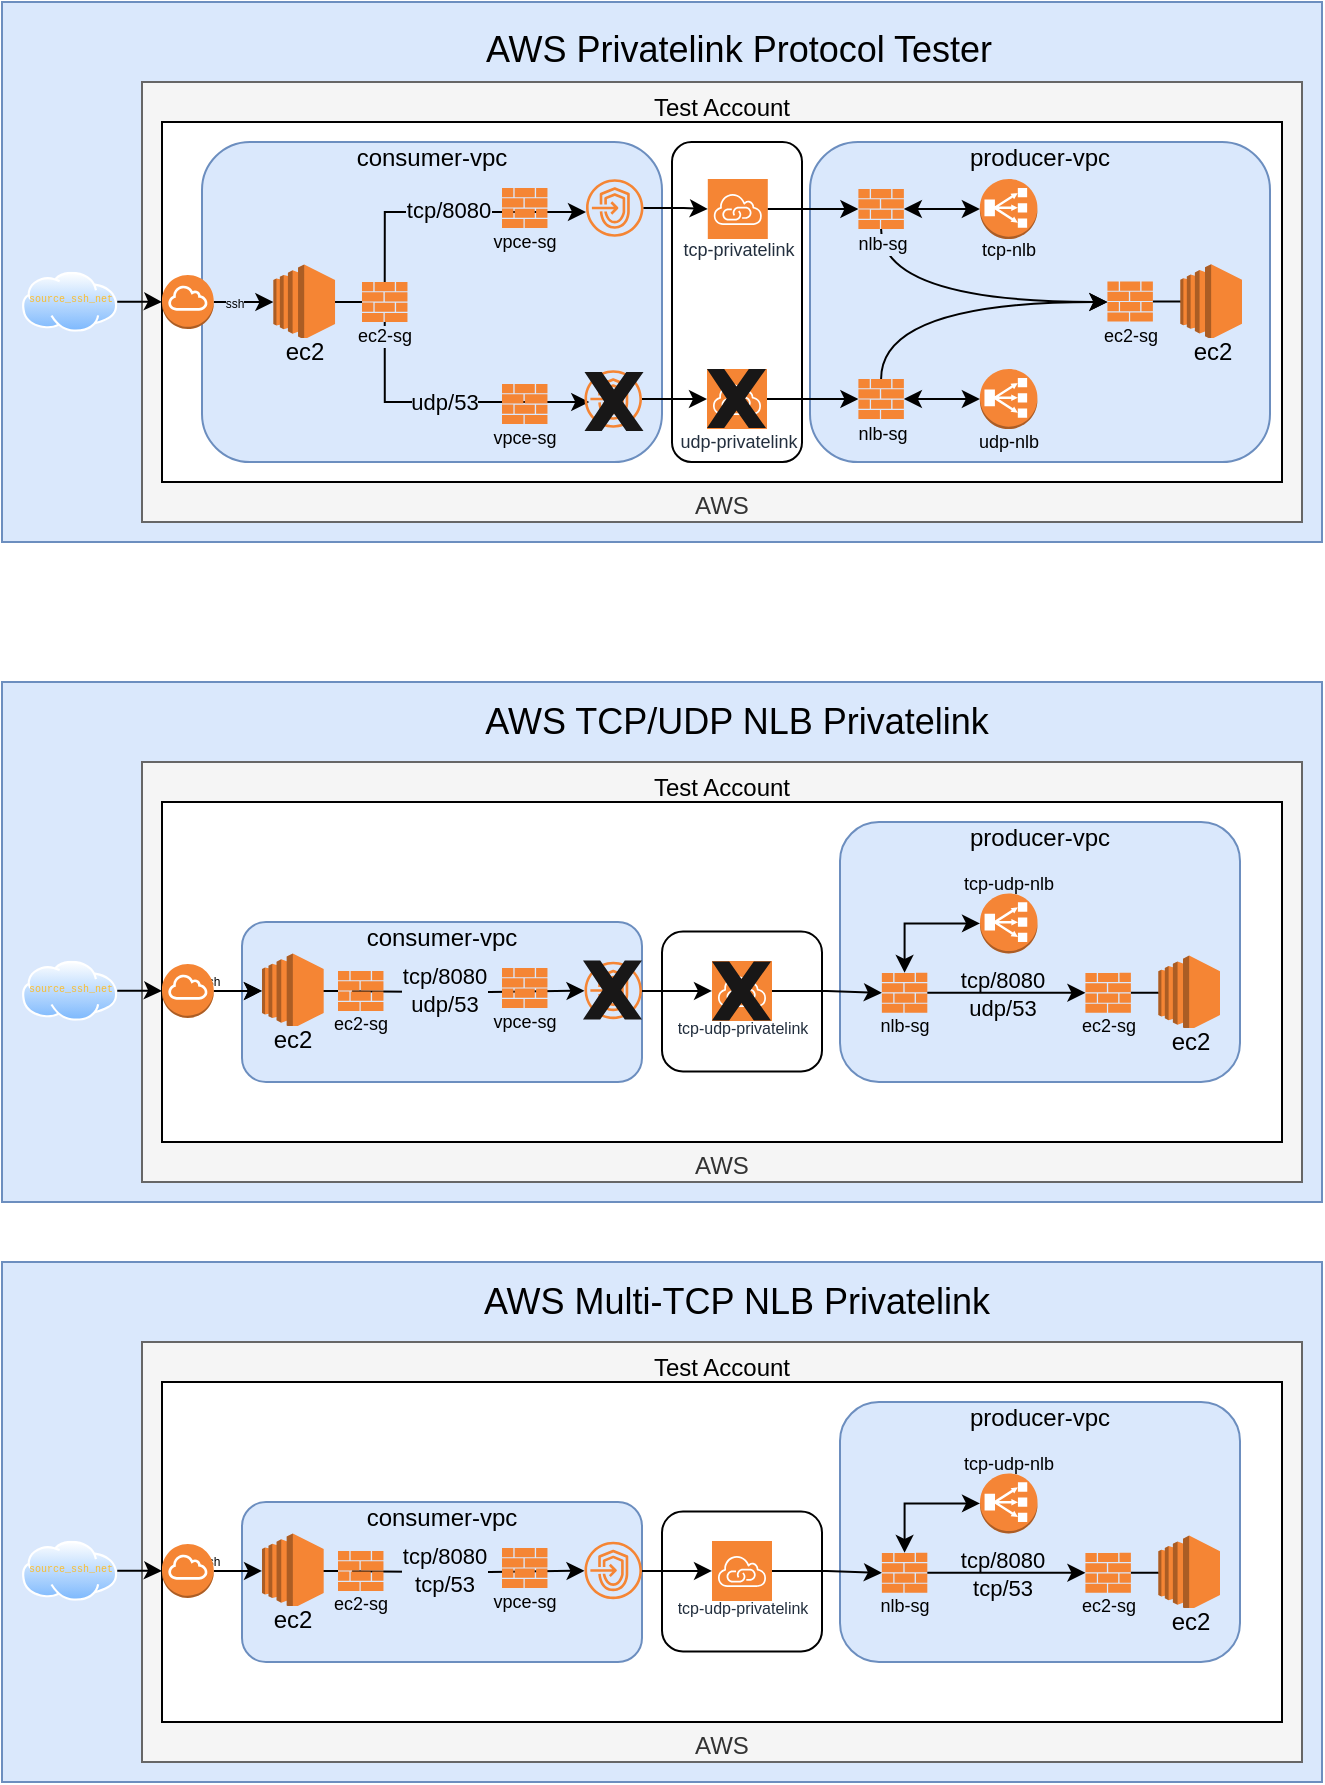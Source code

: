 <mxfile version="24.1.0" type="device">
  <diagram name="Page-1" id="n9Txcn6Dk_RDGWLoqTtt">
    <mxGraphModel dx="811" dy="680" grid="1" gridSize="10" guides="1" tooltips="1" connect="1" arrows="1" fold="1" page="1" pageScale="1" pageWidth="400" pageHeight="300" math="0" shadow="0">
      <root>
        <mxCell id="0" />
        <mxCell id="1" parent="0" />
        <mxCell id="5JxGOsEsqNA9EZdTTbq--1" value="" style="rounded=0;whiteSpace=wrap;html=1;fillColor=#dae8fc;strokeColor=#6c8ebf;" parent="1" vertex="1">
          <mxGeometry x="610" y="20" width="660" height="270" as="geometry" />
        </mxCell>
        <mxCell id="5JxGOsEsqNA9EZdTTbq--22" value="AWS" style="rounded=0;whiteSpace=wrap;html=1;fillColor=#f5f5f5;fontColor=#333333;strokeColor=#666666;labelPosition=center;verticalLabelPosition=bottom;align=center;verticalAlign=top;spacing=-20;" parent="1" vertex="1">
          <mxGeometry x="680" y="60" width="580" height="220" as="geometry" />
        </mxCell>
        <mxCell id="5JxGOsEsqNA9EZdTTbq--25" value="Test Account" style="rounded=0;whiteSpace=wrap;html=1;labelPosition=center;verticalLabelPosition=top;align=center;verticalAlign=bottom;spacing=0;" parent="1" vertex="1">
          <mxGeometry x="690" y="80" width="560" height="180" as="geometry" />
        </mxCell>
        <mxCell id="5JxGOsEsqNA9EZdTTbq--26" value="consumer-vpc" style="rounded=1;whiteSpace=wrap;html=1;fillColor=#dae8fc;strokeColor=#6c8ebf;labelPosition=center;verticalLabelPosition=top;align=center;verticalAlign=bottom;spacing=-15;" parent="1" vertex="1">
          <mxGeometry x="710" y="90" width="230" height="160" as="geometry" />
        </mxCell>
        <mxCell id="5JxGOsEsqNA9EZdTTbq--35" style="edgeStyle=orthogonalEdgeStyle;rounded=0;orthogonalLoop=1;jettySize=auto;html=1;endArrow=none;endFill=0;startArrow=classic;startFill=1;" parent="1" source="5JxGOsEsqNA9EZdTTbq--31" target="5JxGOsEsqNA9EZdTTbq--18" edge="1">
          <mxGeometry relative="1" as="geometry" />
        </mxCell>
        <mxCell id="zh9yFW4U5Nkz7hviqBrp-18" value="&lt;div&gt;&lt;font style=&quot;font-size: 6px;&quot;&gt;ssh&lt;/font&gt;&lt;/div&gt;" style="edgeLabel;html=1;align=center;verticalAlign=middle;resizable=0;points=[];labelBackgroundColor=#DAE8FC;" parent="5JxGOsEsqNA9EZdTTbq--35" vertex="1" connectable="0">
          <mxGeometry x="0.67" relative="1" as="geometry">
            <mxPoint x="5" y="-1" as="offset" />
          </mxGeometry>
        </mxCell>
        <mxCell id="hPN1PKyEz3A7pXrdg5OF-24" style="edgeStyle=orthogonalEdgeStyle;rounded=0;orthogonalLoop=1;jettySize=auto;html=1;exitX=0.5;exitY=1;exitDx=0;exitDy=0;exitPerimeter=0;" parent="1" source="88BtFrj3Tb4GhETnJRn9-18" edge="1">
          <mxGeometry relative="1" as="geometry">
            <mxPoint x="903.63" y="220" as="targetPoint" />
            <mxPoint x="766.101" y="146.75" as="sourcePoint" />
            <Array as="points">
              <mxPoint x="801" y="220" />
            </Array>
          </mxGeometry>
        </mxCell>
        <mxCell id="zh9yFW4U5Nkz7hviqBrp-16" value="udp/53" style="edgeLabel;html=1;align=center;verticalAlign=middle;resizable=0;points=[];labelBackgroundColor=#DAE8FC;" parent="hPN1PKyEz3A7pXrdg5OF-24" vertex="1" connectable="0">
          <mxGeometry x="0.308" relative="1" as="geometry">
            <mxPoint x="-24" as="offset" />
          </mxGeometry>
        </mxCell>
        <mxCell id="5JxGOsEsqNA9EZdTTbq--18" value="" style="outlineConnect=0;dashed=0;verticalLabelPosition=bottom;verticalAlign=top;align=center;html=1;shape=mxgraph.aws3.internet_gateway;fillColor=#F58534;gradientColor=none;aspect=fixed;" parent="1" vertex="1">
          <mxGeometry x="690" y="156.5" width="25.88" height="27" as="geometry" />
        </mxCell>
        <mxCell id="5JxGOsEsqNA9EZdTTbq--33" style="edgeStyle=orthogonalEdgeStyle;rounded=0;orthogonalLoop=1;jettySize=auto;html=1;exitX=0.5;exitY=0;exitDx=0;exitDy=0;exitPerimeter=0;" parent="1" source="88BtFrj3Tb4GhETnJRn9-18" target="zh9yFW4U5Nkz7hviqBrp-14" edge="1">
          <mxGeometry relative="1" as="geometry">
            <mxPoint x="900" y="125" as="targetPoint" />
            <Array as="points">
              <mxPoint x="801" y="125" />
            </Array>
          </mxGeometry>
        </mxCell>
        <mxCell id="zh9yFW4U5Nkz7hviqBrp-17" value="tcp/8080" style="edgeLabel;html=1;align=center;verticalAlign=middle;resizable=0;points=[];labelBackgroundColor=#DAE8FC;" parent="5JxGOsEsqNA9EZdTTbq--33" vertex="1" connectable="0">
          <mxGeometry x="-0.145" y="1" relative="1" as="geometry">
            <mxPoint x="8" as="offset" />
          </mxGeometry>
        </mxCell>
        <mxCell id="5JxGOsEsqNA9EZdTTbq--44" value="AWS Privatelink Protocol Tester" style="text;html=1;align=center;verticalAlign=middle;resizable=0;points=[];autosize=1;strokeColor=none;fillColor=none;fontSize=18;" parent="1" vertex="1">
          <mxGeometry x="837.9" y="24" width="280" height="40" as="geometry" />
        </mxCell>
        <mxCell id="zh9yFW4U5Nkz7hviqBrp-14" value="" style="sketch=0;outlineConnect=0;fontColor=#232F3E;gradientColor=none;fillColor=#F58534;strokeColor=none;dashed=0;verticalLabelPosition=bottom;verticalAlign=top;align=center;html=1;fontSize=12;fontStyle=0;aspect=fixed;pointerEvents=1;shape=mxgraph.aws4.endpoints;fontFamily=Helvetica;" parent="1" vertex="1">
          <mxGeometry x="902" y="108" width="28.75" height="30" as="geometry" />
        </mxCell>
        <mxCell id="zh9yFW4U5Nkz7hviqBrp-37" value="" style="rounded=1;whiteSpace=wrap;html=1;" parent="1" vertex="1">
          <mxGeometry x="945" y="90" width="65" height="160" as="geometry" />
        </mxCell>
        <mxCell id="zh9yFW4U5Nkz7hviqBrp-39" style="edgeStyle=orthogonalEdgeStyle;rounded=0;orthogonalLoop=1;jettySize=auto;html=1;" parent="1" source="zh9yFW4U5Nkz7hviqBrp-38" target="5JxGOsEsqNA9EZdTTbq--18" edge="1">
          <mxGeometry relative="1" as="geometry" />
        </mxCell>
        <mxCell id="zh9yFW4U5Nkz7hviqBrp-38" value="&lt;div style=&quot;color: rgb(235, 219, 178); font-family: Consolas, &amp;quot;Courier New&amp;quot;, monospace; line-height: 100%; white-space-collapse: preserve; font-size: 5px;&quot;&gt;&lt;span style=&quot;color: rgb(250, 189, 47); font-size: 5px;&quot;&gt;&lt;font style=&quot;font-size: 5px;&quot;&gt;source_ssh_net&lt;/font&gt;&lt;/span&gt;&lt;/div&gt;" style="image;aspect=fixed;perimeter=ellipsePerimeter;html=1;align=center;shadow=0;dashed=0;spacingTop=-1;image=img/lib/active_directory/internet_cloud.svg;labelPosition=center;verticalLabelPosition=middle;verticalAlign=middle;labelBackgroundColor=none;spacing=0;fontSize=5;" parent="1" vertex="1">
          <mxGeometry x="620" y="154.87" width="47.62" height="30" as="geometry" />
        </mxCell>
        <mxCell id="88BtFrj3Tb4GhETnJRn9-31" style="edgeStyle=orthogonalEdgeStyle;rounded=0;orthogonalLoop=1;jettySize=auto;html=1;" parent="1" source="88BtFrj3Tb4GhETnJRn9-1" target="88BtFrj3Tb4GhETnJRn9-6" edge="1">
          <mxGeometry relative="1" as="geometry" />
        </mxCell>
        <mxCell id="88BtFrj3Tb4GhETnJRn9-1" value="" style="sketch=0;outlineConnect=0;fontColor=#232F3E;gradientColor=none;fillColor=#F58534;strokeColor=none;dashed=0;verticalLabelPosition=bottom;verticalAlign=top;align=center;html=1;fontSize=12;fontStyle=0;aspect=fixed;pointerEvents=1;shape=mxgraph.aws4.endpoints;fontFamily=Helvetica;" parent="1" vertex="1">
          <mxGeometry x="901.25" y="203.5" width="28.75" height="30" as="geometry" />
        </mxCell>
        <mxCell id="88BtFrj3Tb4GhETnJRn9-4" value="" style="verticalLabelPosition=bottom;verticalAlign=top;html=1;shape=mxgraph.basic.x;aspect=fixed;fillColor=#181717;strokeColor=none;fontColor=#ffffff;" parent="1" vertex="1">
          <mxGeometry x="901.25" y="205" width="29.5" height="29.5" as="geometry" />
        </mxCell>
        <mxCell id="88BtFrj3Tb4GhETnJRn9-8" value="producer-vpc" style="rounded=1;whiteSpace=wrap;html=1;fillColor=#dae8fc;strokeColor=#6c8ebf;labelPosition=center;verticalLabelPosition=top;align=center;verticalAlign=bottom;spacing=-15;" parent="1" vertex="1">
          <mxGeometry x="1014" y="90" width="230" height="160" as="geometry" />
        </mxCell>
        <mxCell id="88BtFrj3Tb4GhETnJRn9-10" value="tcp-nlb" style="outlineConnect=0;dashed=0;verticalLabelPosition=bottom;verticalAlign=top;align=center;html=1;shape=mxgraph.aws3.classic_load_balancer;fillColor=#F58536;gradientColor=none;aspect=fixed;spacing=-5;fontSize=9;" parent="1" vertex="1">
          <mxGeometry x="1098.94" y="108.5" width="28.75" height="30" as="geometry" />
        </mxCell>
        <mxCell id="88BtFrj3Tb4GhETnJRn9-11" value="udp-nlb" style="outlineConnect=0;dashed=0;verticalLabelPosition=bottom;verticalAlign=top;align=center;html=1;shape=mxgraph.aws3.classic_load_balancer;fillColor=#F58536;gradientColor=none;aspect=fixed;spacing=-4;fontSize=9;" parent="1" vertex="1">
          <mxGeometry x="1098.94" y="203.5" width="28.75" height="30" as="geometry" />
        </mxCell>
        <mxCell id="88BtFrj3Tb4GhETnJRn9-5" value="tcp-privatelink" style="sketch=0;points=[[0,0,0],[0.25,0,0],[0.5,0,0],[0.75,0,0],[1,0,0],[0,1,0],[0.25,1,0],[0.5,1,0],[0.75,1,0],[1,1,0],[0,0.25,0],[0,0.5,0],[0,0.75,0],[1,0.25,0],[1,0.5,0],[1,0.75,0]];outlineConnect=0;fontColor=#232F3E;fillColor=#F58534;strokeColor=#ffffff;dashed=0;verticalLabelPosition=bottom;verticalAlign=top;align=center;html=1;fontSize=9;fontStyle=0;aspect=fixed;shape=mxgraph.aws4.resourceIcon;resIcon=mxgraph.aws4.vpc_privatelink;spacing=-5;" parent="1" vertex="1">
          <mxGeometry x="962.9" y="108.5" width="30" height="30" as="geometry" />
        </mxCell>
        <mxCell id="88BtFrj3Tb4GhETnJRn9-6" value="udp-privatelink" style="sketch=0;points=[[0,0,0],[0.25,0,0],[0.5,0,0],[0.75,0,0],[1,0,0],[0,1,0],[0.25,1,0],[0.5,1,0],[0.75,1,0],[1,1,0],[0,0.25,0],[0,0.5,0],[0,0.75,0],[1,0.25,0],[1,0.5,0],[1,0.75,0]];outlineConnect=0;fontColor=#232F3E;fillColor=#F58534;strokeColor=#ffffff;dashed=0;verticalLabelPosition=bottom;verticalAlign=top;align=center;html=1;fontSize=9;fontStyle=0;aspect=fixed;shape=mxgraph.aws4.resourceIcon;resIcon=mxgraph.aws4.vpc_privatelink;spacing=-4;" parent="1" vertex="1">
          <mxGeometry x="962.5" y="203.5" width="30" height="30" as="geometry" />
        </mxCell>
        <mxCell id="88BtFrj3Tb4GhETnJRn9-33" style="edgeStyle=orthogonalEdgeStyle;rounded=0;orthogonalLoop=1;jettySize=auto;html=1;startArrow=classic;startFill=1;" parent="1" source="88BtFrj3Tb4GhETnJRn9-15" target="88BtFrj3Tb4GhETnJRn9-11" edge="1">
          <mxGeometry relative="1" as="geometry" />
        </mxCell>
        <mxCell id="88BtFrj3Tb4GhETnJRn9-15" value="nlb-sg" style="sketch=0;aspect=fixed;pointerEvents=1;shadow=0;dashed=0;html=1;strokeColor=none;labelPosition=center;verticalLabelPosition=bottom;verticalAlign=top;align=center;fillColor=#F58534;shape=mxgraph.mscae.enterprise.firewall;fontSize=9;spacing=-3;" parent="1" vertex="1">
          <mxGeometry x="1038.2" y="208.5" width="22.73" height="20" as="geometry" />
        </mxCell>
        <mxCell id="88BtFrj3Tb4GhETnJRn9-17" value="vpce-sg" style="sketch=0;aspect=fixed;pointerEvents=1;shadow=0;dashed=0;html=1;strokeColor=none;labelPosition=center;verticalLabelPosition=bottom;verticalAlign=top;align=center;fillColor=#F58534;shape=mxgraph.mscae.enterprise.firewall;fontSize=9;spacing=-3;" parent="1" vertex="1">
          <mxGeometry x="860" y="211" width="22.73" height="20" as="geometry" />
        </mxCell>
        <mxCell id="88BtFrj3Tb4GhETnJRn9-21" style="edgeStyle=orthogonalEdgeStyle;rounded=0;orthogonalLoop=1;jettySize=auto;html=1;endArrow=none;endFill=0;" parent="1" source="88BtFrj3Tb4GhETnJRn9-18" target="5JxGOsEsqNA9EZdTTbq--31" edge="1">
          <mxGeometry relative="1" as="geometry" />
        </mxCell>
        <mxCell id="88BtFrj3Tb4GhETnJRn9-18" value="ec2-sg" style="sketch=0;aspect=fixed;pointerEvents=1;shadow=0;dashed=0;html=1;strokeColor=none;labelPosition=center;verticalLabelPosition=bottom;verticalAlign=top;align=center;fillColor=#F58534;shape=mxgraph.mscae.enterprise.firewall;fontSize=9;spacing=-3;labelBackgroundColor=#DAE8FC;" parent="1" vertex="1">
          <mxGeometry x="790" y="160" width="22.73" height="20" as="geometry" />
        </mxCell>
        <mxCell id="5JxGOsEsqNA9EZdTTbq--31" value="ec2" style="outlineConnect=0;dashed=0;verticalLabelPosition=bottom;verticalAlign=top;align=center;html=1;shape=mxgraph.aws3.ec2;fillColor=#F58534;gradientColor=none;aspect=fixed;spacing=-6;labelBackgroundColor=#DAE8FC;" parent="1" vertex="1">
          <mxGeometry x="745.68" y="151.25" width="30.84" height="37.5" as="geometry" />
        </mxCell>
        <mxCell id="88BtFrj3Tb4GhETnJRn9-16" value="vpce-sg" style="sketch=0;aspect=fixed;pointerEvents=1;shadow=0;dashed=0;html=1;strokeColor=none;labelPosition=center;verticalLabelPosition=bottom;verticalAlign=top;align=center;fillColor=#F58534;shape=mxgraph.mscae.enterprise.firewall;fontSize=9;spacing=-3;" parent="1" vertex="1">
          <mxGeometry x="860" y="113" width="22.73" height="20" as="geometry" />
        </mxCell>
        <mxCell id="88BtFrj3Tb4GhETnJRn9-23" style="edgeStyle=orthogonalEdgeStyle;rounded=0;orthogonalLoop=1;jettySize=auto;html=1;entryX=0;entryY=0.5;entryDx=0;entryDy=0;entryPerimeter=0;endArrow=none;endFill=0;" parent="1" source="88BtFrj3Tb4GhETnJRn9-22" target="88BtFrj3Tb4GhETnJRn9-9" edge="1">
          <mxGeometry relative="1" as="geometry" />
        </mxCell>
        <mxCell id="88BtFrj3Tb4GhETnJRn9-22" value="ec2-sg" style="sketch=0;aspect=fixed;pointerEvents=1;shadow=0;dashed=0;html=1;strokeColor=none;labelPosition=center;verticalLabelPosition=bottom;verticalAlign=top;align=center;fillColor=#F58534;shape=mxgraph.mscae.enterprise.firewall;fontSize=9;spacing=-3;labelBackgroundColor=#DAE8FC;" parent="1" vertex="1">
          <mxGeometry x="1162.71" y="159.74" width="22.73" height="20" as="geometry" />
        </mxCell>
        <mxCell id="88BtFrj3Tb4GhETnJRn9-9" value="ec2" style="outlineConnect=0;dashed=0;verticalLabelPosition=bottom;verticalAlign=top;align=center;html=1;shape=mxgraph.aws3.ec2;fillColor=#F58534;gradientColor=none;aspect=fixed;spacing=-6;labelBackgroundColor=#DAE8FC;" parent="1" vertex="1">
          <mxGeometry x="1199.16" y="151.12" width="30.84" height="37.5" as="geometry" />
        </mxCell>
        <mxCell id="88BtFrj3Tb4GhETnJRn9-24" style="edgeStyle=orthogonalEdgeStyle;rounded=0;orthogonalLoop=1;jettySize=auto;html=1;entryX=1;entryY=0.5;entryDx=0;entryDy=0;entryPerimeter=0;startArrow=classic;startFill=1;" parent="1" source="88BtFrj3Tb4GhETnJRn9-10" target="88BtFrj3Tb4GhETnJRn9-14" edge="1">
          <mxGeometry relative="1" as="geometry" />
        </mxCell>
        <mxCell id="88BtFrj3Tb4GhETnJRn9-26" style="edgeStyle=orthogonalEdgeStyle;rounded=0;orthogonalLoop=1;jettySize=auto;html=1;entryX=0;entryY=0.5;entryDx=0;entryDy=0;entryPerimeter=0;" parent="1" source="88BtFrj3Tb4GhETnJRn9-5" target="88BtFrj3Tb4GhETnJRn9-14" edge="1">
          <mxGeometry relative="1" as="geometry" />
        </mxCell>
        <mxCell id="88BtFrj3Tb4GhETnJRn9-27" style="edgeStyle=orthogonalEdgeStyle;rounded=0;orthogonalLoop=1;jettySize=auto;html=1;entryX=0;entryY=0.5;entryDx=0;entryDy=0;entryPerimeter=0;" parent="1" source="zh9yFW4U5Nkz7hviqBrp-14" target="88BtFrj3Tb4GhETnJRn9-5" edge="1">
          <mxGeometry relative="1" as="geometry" />
        </mxCell>
        <mxCell id="88BtFrj3Tb4GhETnJRn9-29" style="edgeStyle=orthogonalEdgeStyle;rounded=0;orthogonalLoop=1;jettySize=auto;html=1;entryX=0;entryY=0.5;entryDx=0;entryDy=0;entryPerimeter=0;curved=1;" parent="1" source="88BtFrj3Tb4GhETnJRn9-14" target="88BtFrj3Tb4GhETnJRn9-22" edge="1">
          <mxGeometry relative="1" as="geometry">
            <mxPoint x="1160" y="160" as="targetPoint" />
            <Array as="points">
              <mxPoint x="1050" y="170" />
              <mxPoint x="1163" y="170" />
            </Array>
          </mxGeometry>
        </mxCell>
        <mxCell id="88BtFrj3Tb4GhETnJRn9-30" style="edgeStyle=orthogonalEdgeStyle;rounded=0;orthogonalLoop=1;jettySize=auto;html=1;entryX=0;entryY=0.5;entryDx=0;entryDy=0;entryPerimeter=0;curved=1;" parent="1" source="88BtFrj3Tb4GhETnJRn9-15" target="88BtFrj3Tb4GhETnJRn9-22" edge="1">
          <mxGeometry relative="1" as="geometry">
            <Array as="points">
              <mxPoint x="1050" y="170" />
              <mxPoint x="1163" y="170" />
            </Array>
          </mxGeometry>
        </mxCell>
        <mxCell id="88BtFrj3Tb4GhETnJRn9-32" style="edgeStyle=orthogonalEdgeStyle;rounded=0;orthogonalLoop=1;jettySize=auto;html=1;entryX=0;entryY=0.5;entryDx=0;entryDy=0;entryPerimeter=0;" parent="1" source="88BtFrj3Tb4GhETnJRn9-6" target="88BtFrj3Tb4GhETnJRn9-15" edge="1">
          <mxGeometry relative="1" as="geometry" />
        </mxCell>
        <mxCell id="88BtFrj3Tb4GhETnJRn9-14" value="nlb-sg" style="sketch=0;aspect=fixed;pointerEvents=1;shadow=0;dashed=0;html=1;strokeColor=none;labelPosition=center;verticalLabelPosition=bottom;verticalAlign=top;align=center;fillColor=#F58534;shape=mxgraph.mscae.enterprise.firewall;fontSize=9;spacing=-3;labelBackgroundColor=#DAE8FC;" parent="1" vertex="1">
          <mxGeometry x="1038.2" y="113.5" width="22.73" height="20" as="geometry" />
        </mxCell>
        <mxCell id="qz9sQE3mBxO8dAKuaCB0-1" value="" style="verticalLabelPosition=bottom;verticalAlign=top;html=1;shape=mxgraph.basic.x;aspect=fixed;fillColor=#181717;strokeColor=none;fontColor=#ffffff;" vertex="1" parent="1">
          <mxGeometry x="962.5" y="203.5" width="29.5" height="29.5" as="geometry" />
        </mxCell>
        <mxCell id="qz9sQE3mBxO8dAKuaCB0-2" value="" style="rounded=0;whiteSpace=wrap;html=1;fillColor=#dae8fc;strokeColor=#6c8ebf;" vertex="1" parent="1">
          <mxGeometry x="610" y="360" width="660" height="260" as="geometry" />
        </mxCell>
        <mxCell id="qz9sQE3mBxO8dAKuaCB0-3" value="AWS" style="rounded=0;whiteSpace=wrap;html=1;fillColor=#f5f5f5;fontColor=#333333;strokeColor=#666666;labelPosition=center;verticalLabelPosition=bottom;align=center;verticalAlign=top;spacing=-20;" vertex="1" parent="1">
          <mxGeometry x="680" y="400" width="580" height="210" as="geometry" />
        </mxCell>
        <mxCell id="qz9sQE3mBxO8dAKuaCB0-4" value="Test Account" style="rounded=0;whiteSpace=wrap;html=1;labelPosition=center;verticalLabelPosition=top;align=center;verticalAlign=bottom;spacing=0;" vertex="1" parent="1">
          <mxGeometry x="690" y="420" width="560" height="170" as="geometry" />
        </mxCell>
        <mxCell id="qz9sQE3mBxO8dAKuaCB0-5" value="consumer-vpc" style="rounded=1;whiteSpace=wrap;html=1;fillColor=#dae8fc;strokeColor=#6c8ebf;labelPosition=center;verticalLabelPosition=top;align=center;verticalAlign=bottom;spacing=-15;" vertex="1" parent="1">
          <mxGeometry x="730" y="480" width="200" height="80" as="geometry" />
        </mxCell>
        <mxCell id="qz9sQE3mBxO8dAKuaCB0-6" style="edgeStyle=orthogonalEdgeStyle;rounded=0;orthogonalLoop=1;jettySize=auto;html=1;endArrow=none;endFill=0;startArrow=classic;startFill=1;" edge="1" parent="1" source="qz9sQE3mBxO8dAKuaCB0-31" target="qz9sQE3mBxO8dAKuaCB0-10">
          <mxGeometry relative="1" as="geometry" />
        </mxCell>
        <mxCell id="qz9sQE3mBxO8dAKuaCB0-7" value="&lt;div&gt;&lt;font style=&quot;font-size: 6px;&quot;&gt;ssh&lt;/font&gt;&lt;/div&gt;" style="edgeLabel;html=1;align=center;verticalAlign=middle;resizable=0;points=[];labelBackgroundColor=none;" vertex="1" connectable="0" parent="qz9sQE3mBxO8dAKuaCB0-6">
          <mxGeometry x="0.67" relative="1" as="geometry">
            <mxPoint x="-6" y="-7" as="offset" />
          </mxGeometry>
        </mxCell>
        <mxCell id="qz9sQE3mBxO8dAKuaCB0-88" value="" style="edgeStyle=orthogonalEdgeStyle;rounded=0;orthogonalLoop=1;jettySize=auto;html=1;" edge="1" parent="1" source="qz9sQE3mBxO8dAKuaCB0-10" target="qz9sQE3mBxO8dAKuaCB0-31">
          <mxGeometry relative="1" as="geometry" />
        </mxCell>
        <mxCell id="qz9sQE3mBxO8dAKuaCB0-10" value="" style="outlineConnect=0;dashed=0;verticalLabelPosition=bottom;verticalAlign=top;align=center;html=1;shape=mxgraph.aws3.internet_gateway;fillColor=#F58534;gradientColor=none;aspect=fixed;" vertex="1" parent="1">
          <mxGeometry x="690" y="500.98" width="25.88" height="27" as="geometry" />
        </mxCell>
        <mxCell id="qz9sQE3mBxO8dAKuaCB0-11" style="edgeStyle=orthogonalEdgeStyle;rounded=0;orthogonalLoop=1;jettySize=auto;html=1;" edge="1" parent="1">
          <mxGeometry relative="1" as="geometry">
            <mxPoint x="901.25" y="514.355" as="targetPoint" />
            <Array as="points" />
            <mxPoint x="785.04" y="514.607" as="sourcePoint" />
          </mxGeometry>
        </mxCell>
        <mxCell id="qz9sQE3mBxO8dAKuaCB0-12" value="tcp/8080&lt;div&gt;udp/53&lt;/div&gt;" style="edgeLabel;html=1;align=center;verticalAlign=middle;resizable=0;points=[];labelBackgroundColor=#DAE8FC;" vertex="1" connectable="0" parent="qz9sQE3mBxO8dAKuaCB0-11">
          <mxGeometry x="-0.145" y="1" relative="1" as="geometry">
            <mxPoint x="-4" as="offset" />
          </mxGeometry>
        </mxCell>
        <mxCell id="qz9sQE3mBxO8dAKuaCB0-13" value="AWS TCP/UDP NLB Privatelink" style="text;html=1;align=center;verticalAlign=middle;resizable=0;points=[];autosize=1;strokeColor=none;fillColor=none;fontSize=18;" vertex="1" parent="1">
          <mxGeometry x="837.25" y="360" width="280" height="40" as="geometry" />
        </mxCell>
        <mxCell id="qz9sQE3mBxO8dAKuaCB0-14" value="" style="sketch=0;outlineConnect=0;fontColor=#232F3E;gradientColor=none;fillColor=#F58534;strokeColor=none;dashed=0;verticalLabelPosition=bottom;verticalAlign=top;align=center;html=1;fontSize=12;fontStyle=0;aspect=fixed;pointerEvents=1;shape=mxgraph.aws4.endpoints;fontFamily=Helvetica;" vertex="1" parent="1">
          <mxGeometry x="901.25" y="499.22" width="28.75" height="30" as="geometry" />
        </mxCell>
        <mxCell id="qz9sQE3mBxO8dAKuaCB0-15" value="" style="rounded=1;whiteSpace=wrap;html=1;" vertex="1" parent="1">
          <mxGeometry x="940" y="484.74" width="80" height="70" as="geometry" />
        </mxCell>
        <mxCell id="qz9sQE3mBxO8dAKuaCB0-16" style="edgeStyle=orthogonalEdgeStyle;rounded=0;orthogonalLoop=1;jettySize=auto;html=1;" edge="1" parent="1" source="qz9sQE3mBxO8dAKuaCB0-17" target="qz9sQE3mBxO8dAKuaCB0-10">
          <mxGeometry relative="1" as="geometry" />
        </mxCell>
        <mxCell id="qz9sQE3mBxO8dAKuaCB0-17" value="&lt;div style=&quot;color: rgb(235, 219, 178); font-family: Consolas, &amp;quot;Courier New&amp;quot;, monospace; line-height: 100%; white-space-collapse: preserve; font-size: 5px;&quot;&gt;&lt;span style=&quot;color: rgb(250, 189, 47); font-size: 5px;&quot;&gt;&lt;font style=&quot;font-size: 5px;&quot;&gt;source_ssh_net&lt;/font&gt;&lt;/span&gt;&lt;/div&gt;" style="image;aspect=fixed;perimeter=ellipsePerimeter;html=1;align=center;shadow=0;dashed=0;spacingTop=-1;image=img/lib/active_directory/internet_cloud.svg;labelPosition=center;verticalLabelPosition=middle;verticalAlign=middle;labelBackgroundColor=none;spacing=0;fontSize=5;" vertex="1" parent="1">
          <mxGeometry x="620" y="499.35" width="47.62" height="30" as="geometry" />
        </mxCell>
        <mxCell id="qz9sQE3mBxO8dAKuaCB0-21" value="producer-vpc" style="rounded=1;whiteSpace=wrap;html=1;fillColor=#dae8fc;strokeColor=#6c8ebf;labelPosition=center;verticalLabelPosition=top;align=center;verticalAlign=bottom;spacing=-15;" vertex="1" parent="1">
          <mxGeometry x="1029" y="430" width="200" height="130" as="geometry" />
        </mxCell>
        <mxCell id="qz9sQE3mBxO8dAKuaCB0-22" value="tcp-udp-nlb" style="outlineConnect=0;dashed=0;verticalLabelPosition=top;verticalAlign=bottom;align=center;html=1;shape=mxgraph.aws3.classic_load_balancer;fillColor=#F58536;gradientColor=none;aspect=fixed;spacing=-1;fontSize=9;labelPosition=center;" vertex="1" parent="1">
          <mxGeometry x="1099" y="465.69" width="28.75" height="30" as="geometry" />
        </mxCell>
        <mxCell id="qz9sQE3mBxO8dAKuaCB0-24" value="tcp-udp-privatelink" style="sketch=0;points=[[0,0,0],[0.25,0,0],[0.5,0,0],[0.75,0,0],[1,0,0],[0,1,0],[0.25,1,0],[0.5,1,0],[0.75,1,0],[1,1,0],[0,0.25,0],[0,0.5,0],[0,0.75,0],[1,0.25,0],[1,0.5,0],[1,0.75,0]];outlineConnect=0;fontColor=#232F3E;fillColor=#F58534;strokeColor=#ffffff;dashed=0;verticalLabelPosition=bottom;verticalAlign=top;align=center;html=1;fontSize=8;fontStyle=0;aspect=fixed;shape=mxgraph.aws4.resourceIcon;resIcon=mxgraph.aws4.vpc_privatelink;spacing=-5;" vertex="1" parent="1">
          <mxGeometry x="965" y="499.48" width="30" height="30" as="geometry" />
        </mxCell>
        <mxCell id="qz9sQE3mBxO8dAKuaCB0-47" style="edgeStyle=orthogonalEdgeStyle;rounded=0;orthogonalLoop=1;jettySize=auto;html=1;endArrow=none;endFill=0;" edge="1" parent="1" source="qz9sQE3mBxO8dAKuaCB0-30" target="qz9sQE3mBxO8dAKuaCB0-31">
          <mxGeometry relative="1" as="geometry" />
        </mxCell>
        <mxCell id="qz9sQE3mBxO8dAKuaCB0-30" value="ec2-sg" style="sketch=0;aspect=fixed;pointerEvents=1;shadow=0;dashed=0;html=1;strokeColor=none;labelPosition=center;verticalLabelPosition=bottom;verticalAlign=top;align=center;fillColor=#F58534;shape=mxgraph.mscae.enterprise.firewall;fontSize=9;spacing=-3;labelBackgroundColor=#DAE8FC;" vertex="1" parent="1">
          <mxGeometry x="778" y="504.48" width="22.73" height="20" as="geometry" />
        </mxCell>
        <mxCell id="qz9sQE3mBxO8dAKuaCB0-31" value="ec2" style="outlineConnect=0;dashed=0;verticalLabelPosition=bottom;verticalAlign=top;align=center;html=1;shape=mxgraph.aws3.ec2;fillColor=#F58534;gradientColor=none;aspect=fixed;spacing=-6;labelBackgroundColor=#DAE8FC;" vertex="1" parent="1">
          <mxGeometry x="740.0" y="495.73" width="30.84" height="37.5" as="geometry" />
        </mxCell>
        <mxCell id="qz9sQE3mBxO8dAKuaCB0-32" value="vpce-sg" style="sketch=0;aspect=fixed;pointerEvents=1;shadow=0;dashed=0;html=1;strokeColor=none;labelPosition=center;verticalLabelPosition=bottom;verticalAlign=top;align=center;fillColor=#F58534;shape=mxgraph.mscae.enterprise.firewall;fontSize=9;spacing=-3;" vertex="1" parent="1">
          <mxGeometry x="860" y="502.98" width="22.73" height="20" as="geometry" />
        </mxCell>
        <mxCell id="qz9sQE3mBxO8dAKuaCB0-33" style="edgeStyle=orthogonalEdgeStyle;rounded=0;orthogonalLoop=1;jettySize=auto;html=1;entryX=0;entryY=0.5;entryDx=0;entryDy=0;entryPerimeter=0;endArrow=none;endFill=0;" edge="1" parent="1" source="qz9sQE3mBxO8dAKuaCB0-34" target="qz9sQE3mBxO8dAKuaCB0-35">
          <mxGeometry relative="1" as="geometry" />
        </mxCell>
        <mxCell id="qz9sQE3mBxO8dAKuaCB0-34" value="ec2-sg" style="sketch=0;aspect=fixed;pointerEvents=1;shadow=0;dashed=0;html=1;strokeColor=none;labelPosition=center;verticalLabelPosition=bottom;verticalAlign=top;align=center;fillColor=#F58534;shape=mxgraph.mscae.enterprise.firewall;fontSize=9;spacing=-3;labelBackgroundColor=#DAE8FC;" vertex="1" parent="1">
          <mxGeometry x="1151.71" y="505.43" width="22.73" height="20" as="geometry" />
        </mxCell>
        <mxCell id="qz9sQE3mBxO8dAKuaCB0-35" value="ec2" style="outlineConnect=0;dashed=0;verticalLabelPosition=bottom;verticalAlign=top;align=center;html=1;shape=mxgraph.aws3.ec2;fillColor=#F58534;gradientColor=none;aspect=fixed;spacing=-6;labelBackgroundColor=#DAE8FC;" vertex="1" parent="1">
          <mxGeometry x="1188.16" y="496.81" width="30.84" height="37.5" as="geometry" />
        </mxCell>
        <mxCell id="qz9sQE3mBxO8dAKuaCB0-37" style="edgeStyle=orthogonalEdgeStyle;rounded=0;orthogonalLoop=1;jettySize=auto;html=1;entryX=0;entryY=0.5;entryDx=0;entryDy=0;entryPerimeter=0;" edge="1" parent="1" source="qz9sQE3mBxO8dAKuaCB0-24" target="qz9sQE3mBxO8dAKuaCB0-42">
          <mxGeometry relative="1" as="geometry" />
        </mxCell>
        <mxCell id="qz9sQE3mBxO8dAKuaCB0-49" style="edgeStyle=orthogonalEdgeStyle;rounded=0;orthogonalLoop=1;jettySize=auto;html=1;startArrow=classic;startFill=1;labelPosition=center;verticalLabelPosition=top;align=center;verticalAlign=bottom;entryX=0;entryY=0.5;entryDx=0;entryDy=0;entryPerimeter=0;exitX=0.5;exitY=0;exitDx=0;exitDy=0;exitPerimeter=0;" edge="1" parent="1" source="qz9sQE3mBxO8dAKuaCB0-42" target="qz9sQE3mBxO8dAKuaCB0-22">
          <mxGeometry relative="1" as="geometry">
            <Array as="points">
              <mxPoint x="1061" y="480.69" />
            </Array>
          </mxGeometry>
        </mxCell>
        <mxCell id="qz9sQE3mBxO8dAKuaCB0-42" value="nlb-sg" style="sketch=0;aspect=fixed;pointerEvents=1;shadow=0;dashed=0;html=1;strokeColor=none;labelPosition=center;verticalLabelPosition=bottom;verticalAlign=top;align=center;fillColor=#F58534;shape=mxgraph.mscae.enterprise.firewall;fontSize=9;spacing=-3;labelBackgroundColor=#DAE8FC;" vertex="1" parent="1">
          <mxGeometry x="1049.93" y="505.43" width="22.73" height="20" as="geometry" />
        </mxCell>
        <mxCell id="qz9sQE3mBxO8dAKuaCB0-48" style="edgeStyle=orthogonalEdgeStyle;rounded=0;orthogonalLoop=1;jettySize=auto;html=1;entryX=0;entryY=0.5;entryDx=0;entryDy=0;entryPerimeter=0;" edge="1" parent="1" target="qz9sQE3mBxO8dAKuaCB0-24">
          <mxGeometry relative="1" as="geometry">
            <mxPoint x="930" y="514.54" as="sourcePoint" />
          </mxGeometry>
        </mxCell>
        <mxCell id="qz9sQE3mBxO8dAKuaCB0-50" value="" style="verticalLabelPosition=bottom;verticalAlign=top;html=1;shape=mxgraph.basic.x;aspect=fixed;fillColor=#181717;strokeColor=none;fontColor=#ffffff;" vertex="1" parent="1">
          <mxGeometry x="965" y="499.73" width="29.5" height="29.5" as="geometry" />
        </mxCell>
        <mxCell id="qz9sQE3mBxO8dAKuaCB0-51" value="" style="verticalLabelPosition=bottom;verticalAlign=top;html=1;shape=mxgraph.basic.x;aspect=fixed;fillColor=#181717;strokeColor=none;fontColor=#ffffff;" vertex="1" parent="1">
          <mxGeometry x="900.5" y="499.22" width="29.5" height="29.5" as="geometry" />
        </mxCell>
        <mxCell id="qz9sQE3mBxO8dAKuaCB0-53" style="edgeStyle=orthogonalEdgeStyle;rounded=0;orthogonalLoop=1;jettySize=auto;html=1;entryX=0;entryY=0.5;entryDx=0;entryDy=0;entryPerimeter=0;labelBackgroundColor=none;" edge="1" parent="1" source="qz9sQE3mBxO8dAKuaCB0-42" target="qz9sQE3mBxO8dAKuaCB0-34">
          <mxGeometry relative="1" as="geometry" />
        </mxCell>
        <mxCell id="qz9sQE3mBxO8dAKuaCB0-54" value="tcp/8080&lt;div&gt;udp/53&lt;/div&gt;" style="edgeLabel;html=1;align=center;verticalAlign=middle;resizable=0;points=[];labelBackgroundColor=none;" vertex="1" connectable="0" parent="qz9sQE3mBxO8dAKuaCB0-53">
          <mxGeometry x="-0.052" relative="1" as="geometry">
            <mxPoint as="offset" />
          </mxGeometry>
        </mxCell>
        <mxCell id="qz9sQE3mBxO8dAKuaCB0-56" value="" style="rounded=0;whiteSpace=wrap;html=1;fillColor=#dae8fc;strokeColor=#6c8ebf;" vertex="1" parent="1">
          <mxGeometry x="610" y="650" width="660" height="260" as="geometry" />
        </mxCell>
        <mxCell id="qz9sQE3mBxO8dAKuaCB0-57" value="AWS" style="rounded=0;whiteSpace=wrap;html=1;fillColor=#f5f5f5;fontColor=#333333;strokeColor=#666666;labelPosition=center;verticalLabelPosition=bottom;align=center;verticalAlign=top;spacing=-20;" vertex="1" parent="1">
          <mxGeometry x="680" y="690" width="580" height="210" as="geometry" />
        </mxCell>
        <mxCell id="qz9sQE3mBxO8dAKuaCB0-58" value="Test Account" style="rounded=0;whiteSpace=wrap;html=1;labelPosition=center;verticalLabelPosition=top;align=center;verticalAlign=bottom;spacing=0;" vertex="1" parent="1">
          <mxGeometry x="690" y="710" width="560" height="170" as="geometry" />
        </mxCell>
        <mxCell id="qz9sQE3mBxO8dAKuaCB0-59" value="consumer-vpc" style="rounded=1;whiteSpace=wrap;html=1;fillColor=#dae8fc;strokeColor=#6c8ebf;labelPosition=center;verticalLabelPosition=top;align=center;verticalAlign=bottom;spacing=-15;" vertex="1" parent="1">
          <mxGeometry x="730" y="770" width="200" height="80" as="geometry" />
        </mxCell>
        <mxCell id="qz9sQE3mBxO8dAKuaCB0-60" style="edgeStyle=orthogonalEdgeStyle;rounded=0;orthogonalLoop=1;jettySize=auto;html=1;endArrow=none;endFill=0;startArrow=classic;startFill=1;" edge="1" parent="1" source="qz9sQE3mBxO8dAKuaCB0-75" target="qz9sQE3mBxO8dAKuaCB0-62">
          <mxGeometry relative="1" as="geometry" />
        </mxCell>
        <mxCell id="qz9sQE3mBxO8dAKuaCB0-61" value="&lt;div&gt;&lt;font style=&quot;font-size: 6px;&quot;&gt;ssh&lt;/font&gt;&lt;/div&gt;" style="edgeLabel;html=1;align=center;verticalAlign=middle;resizable=0;points=[];labelBackgroundColor=none;" vertex="1" connectable="0" parent="qz9sQE3mBxO8dAKuaCB0-60">
          <mxGeometry x="0.67" relative="1" as="geometry">
            <mxPoint x="-6" y="-7" as="offset" />
          </mxGeometry>
        </mxCell>
        <mxCell id="qz9sQE3mBxO8dAKuaCB0-62" value="" style="outlineConnect=0;dashed=0;verticalLabelPosition=bottom;verticalAlign=top;align=center;html=1;shape=mxgraph.aws3.internet_gateway;fillColor=#F58534;gradientColor=none;aspect=fixed;" vertex="1" parent="1">
          <mxGeometry x="690" y="790.98" width="25.88" height="27" as="geometry" />
        </mxCell>
        <mxCell id="qz9sQE3mBxO8dAKuaCB0-63" style="edgeStyle=orthogonalEdgeStyle;rounded=0;orthogonalLoop=1;jettySize=auto;html=1;" edge="1" parent="1">
          <mxGeometry relative="1" as="geometry">
            <mxPoint x="901.25" y="804.355" as="targetPoint" />
            <Array as="points" />
            <mxPoint x="785.04" y="804.607" as="sourcePoint" />
          </mxGeometry>
        </mxCell>
        <mxCell id="qz9sQE3mBxO8dAKuaCB0-64" value="tcp/8080&lt;div&gt;tcp/53&lt;/div&gt;" style="edgeLabel;html=1;align=center;verticalAlign=middle;resizable=0;points=[];labelBackgroundColor=#DAE8FC;" vertex="1" connectable="0" parent="qz9sQE3mBxO8dAKuaCB0-63">
          <mxGeometry x="-0.145" y="1" relative="1" as="geometry">
            <mxPoint x="-4" as="offset" />
          </mxGeometry>
        </mxCell>
        <mxCell id="qz9sQE3mBxO8dAKuaCB0-65" value="AWS Multi-TCP NLB Privatelink" style="text;html=1;align=center;verticalAlign=middle;resizable=0;points=[];autosize=1;strokeColor=none;fillColor=none;fontSize=18;" vertex="1" parent="1">
          <mxGeometry x="837.25" y="650" width="280" height="40" as="geometry" />
        </mxCell>
        <mxCell id="qz9sQE3mBxO8dAKuaCB0-66" value="" style="sketch=0;outlineConnect=0;fontColor=#232F3E;gradientColor=none;fillColor=#F58534;strokeColor=none;dashed=0;verticalLabelPosition=bottom;verticalAlign=top;align=center;html=1;fontSize=12;fontStyle=0;aspect=fixed;pointerEvents=1;shape=mxgraph.aws4.endpoints;fontFamily=Helvetica;" vertex="1" parent="1">
          <mxGeometry x="901.25" y="789.22" width="28.75" height="30" as="geometry" />
        </mxCell>
        <mxCell id="qz9sQE3mBxO8dAKuaCB0-67" value="" style="rounded=1;whiteSpace=wrap;html=1;" vertex="1" parent="1">
          <mxGeometry x="940" y="774.74" width="80" height="70" as="geometry" />
        </mxCell>
        <mxCell id="qz9sQE3mBxO8dAKuaCB0-68" style="edgeStyle=orthogonalEdgeStyle;rounded=0;orthogonalLoop=1;jettySize=auto;html=1;" edge="1" parent="1" source="qz9sQE3mBxO8dAKuaCB0-69" target="qz9sQE3mBxO8dAKuaCB0-62">
          <mxGeometry relative="1" as="geometry" />
        </mxCell>
        <mxCell id="qz9sQE3mBxO8dAKuaCB0-69" value="&lt;div style=&quot;color: rgb(235, 219, 178); font-family: Consolas, &amp;quot;Courier New&amp;quot;, monospace; line-height: 100%; white-space-collapse: preserve; font-size: 5px;&quot;&gt;&lt;span style=&quot;color: rgb(250, 189, 47); font-size: 5px;&quot;&gt;&lt;font style=&quot;font-size: 5px;&quot;&gt;source_ssh_net&lt;/font&gt;&lt;/span&gt;&lt;/div&gt;" style="image;aspect=fixed;perimeter=ellipsePerimeter;html=1;align=center;shadow=0;dashed=0;spacingTop=-1;image=img/lib/active_directory/internet_cloud.svg;labelPosition=center;verticalLabelPosition=middle;verticalAlign=middle;labelBackgroundColor=none;spacing=0;fontSize=5;" vertex="1" parent="1">
          <mxGeometry x="620" y="789.35" width="47.62" height="30" as="geometry" />
        </mxCell>
        <mxCell id="qz9sQE3mBxO8dAKuaCB0-70" value="producer-vpc" style="rounded=1;whiteSpace=wrap;html=1;fillColor=#dae8fc;strokeColor=#6c8ebf;labelPosition=center;verticalLabelPosition=top;align=center;verticalAlign=bottom;spacing=-15;" vertex="1" parent="1">
          <mxGeometry x="1029" y="720" width="200" height="130" as="geometry" />
        </mxCell>
        <mxCell id="qz9sQE3mBxO8dAKuaCB0-71" value="tcp-udp-nlb" style="outlineConnect=0;dashed=0;verticalLabelPosition=top;verticalAlign=bottom;align=center;html=1;shape=mxgraph.aws3.classic_load_balancer;fillColor=#F58536;gradientColor=none;aspect=fixed;spacing=-1;fontSize=9;labelPosition=center;" vertex="1" parent="1">
          <mxGeometry x="1099" y="755.69" width="28.75" height="30" as="geometry" />
        </mxCell>
        <mxCell id="qz9sQE3mBxO8dAKuaCB0-72" value="tcp-udp-privatelink" style="sketch=0;points=[[0,0,0],[0.25,0,0],[0.5,0,0],[0.75,0,0],[1,0,0],[0,1,0],[0.25,1,0],[0.5,1,0],[0.75,1,0],[1,1,0],[0,0.25,0],[0,0.5,0],[0,0.75,0],[1,0.25,0],[1,0.5,0],[1,0.75,0]];outlineConnect=0;fontColor=#232F3E;fillColor=#F58534;strokeColor=#ffffff;dashed=0;verticalLabelPosition=bottom;verticalAlign=top;align=center;html=1;fontSize=8;fontStyle=0;aspect=fixed;shape=mxgraph.aws4.resourceIcon;resIcon=mxgraph.aws4.vpc_privatelink;spacing=-5;" vertex="1" parent="1">
          <mxGeometry x="965" y="789.48" width="30" height="30" as="geometry" />
        </mxCell>
        <mxCell id="qz9sQE3mBxO8dAKuaCB0-73" style="edgeStyle=orthogonalEdgeStyle;rounded=0;orthogonalLoop=1;jettySize=auto;html=1;endArrow=none;endFill=0;" edge="1" parent="1" source="qz9sQE3mBxO8dAKuaCB0-74" target="qz9sQE3mBxO8dAKuaCB0-75">
          <mxGeometry relative="1" as="geometry" />
        </mxCell>
        <mxCell id="qz9sQE3mBxO8dAKuaCB0-74" value="ec2-sg" style="sketch=0;aspect=fixed;pointerEvents=1;shadow=0;dashed=0;html=1;strokeColor=none;labelPosition=center;verticalLabelPosition=bottom;verticalAlign=top;align=center;fillColor=#F58534;shape=mxgraph.mscae.enterprise.firewall;fontSize=9;spacing=-3;labelBackgroundColor=#DAE8FC;" vertex="1" parent="1">
          <mxGeometry x="778" y="794.48" width="22.73" height="20" as="geometry" />
        </mxCell>
        <mxCell id="qz9sQE3mBxO8dAKuaCB0-75" value="ec2" style="outlineConnect=0;dashed=0;verticalLabelPosition=bottom;verticalAlign=top;align=center;html=1;shape=mxgraph.aws3.ec2;fillColor=#F58534;gradientColor=none;aspect=fixed;spacing=-6;labelBackgroundColor=#DAE8FC;" vertex="1" parent="1">
          <mxGeometry x="740.0" y="785.73" width="30.84" height="37.5" as="geometry" />
        </mxCell>
        <mxCell id="qz9sQE3mBxO8dAKuaCB0-76" value="vpce-sg" style="sketch=0;aspect=fixed;pointerEvents=1;shadow=0;dashed=0;html=1;strokeColor=none;labelPosition=center;verticalLabelPosition=bottom;verticalAlign=top;align=center;fillColor=#F58534;shape=mxgraph.mscae.enterprise.firewall;fontSize=9;spacing=-3;" vertex="1" parent="1">
          <mxGeometry x="860" y="792.98" width="22.73" height="20" as="geometry" />
        </mxCell>
        <mxCell id="qz9sQE3mBxO8dAKuaCB0-77" style="edgeStyle=orthogonalEdgeStyle;rounded=0;orthogonalLoop=1;jettySize=auto;html=1;entryX=0;entryY=0.5;entryDx=0;entryDy=0;entryPerimeter=0;endArrow=none;endFill=0;" edge="1" parent="1" source="qz9sQE3mBxO8dAKuaCB0-78" target="qz9sQE3mBxO8dAKuaCB0-79">
          <mxGeometry relative="1" as="geometry" />
        </mxCell>
        <mxCell id="qz9sQE3mBxO8dAKuaCB0-78" value="ec2-sg" style="sketch=0;aspect=fixed;pointerEvents=1;shadow=0;dashed=0;html=1;strokeColor=none;labelPosition=center;verticalLabelPosition=bottom;verticalAlign=top;align=center;fillColor=#F58534;shape=mxgraph.mscae.enterprise.firewall;fontSize=9;spacing=-3;labelBackgroundColor=#DAE8FC;" vertex="1" parent="1">
          <mxGeometry x="1151.71" y="795.43" width="22.73" height="20" as="geometry" />
        </mxCell>
        <mxCell id="qz9sQE3mBxO8dAKuaCB0-79" value="ec2" style="outlineConnect=0;dashed=0;verticalLabelPosition=bottom;verticalAlign=top;align=center;html=1;shape=mxgraph.aws3.ec2;fillColor=#F58534;gradientColor=none;aspect=fixed;spacing=-6;labelBackgroundColor=#DAE8FC;" vertex="1" parent="1">
          <mxGeometry x="1188.16" y="786.81" width="30.84" height="37.5" as="geometry" />
        </mxCell>
        <mxCell id="qz9sQE3mBxO8dAKuaCB0-80" style="edgeStyle=orthogonalEdgeStyle;rounded=0;orthogonalLoop=1;jettySize=auto;html=1;entryX=0;entryY=0.5;entryDx=0;entryDy=0;entryPerimeter=0;" edge="1" parent="1" source="qz9sQE3mBxO8dAKuaCB0-72" target="qz9sQE3mBxO8dAKuaCB0-82">
          <mxGeometry relative="1" as="geometry" />
        </mxCell>
        <mxCell id="qz9sQE3mBxO8dAKuaCB0-81" style="edgeStyle=orthogonalEdgeStyle;rounded=0;orthogonalLoop=1;jettySize=auto;html=1;startArrow=classic;startFill=1;labelPosition=center;verticalLabelPosition=top;align=center;verticalAlign=bottom;entryX=0;entryY=0.5;entryDx=0;entryDy=0;entryPerimeter=0;exitX=0.5;exitY=0;exitDx=0;exitDy=0;exitPerimeter=0;" edge="1" parent="1" source="qz9sQE3mBxO8dAKuaCB0-82" target="qz9sQE3mBxO8dAKuaCB0-71">
          <mxGeometry relative="1" as="geometry">
            <Array as="points">
              <mxPoint x="1061" y="770.69" />
            </Array>
          </mxGeometry>
        </mxCell>
        <mxCell id="qz9sQE3mBxO8dAKuaCB0-82" value="nlb-sg" style="sketch=0;aspect=fixed;pointerEvents=1;shadow=0;dashed=0;html=1;strokeColor=none;labelPosition=center;verticalLabelPosition=bottom;verticalAlign=top;align=center;fillColor=#F58534;shape=mxgraph.mscae.enterprise.firewall;fontSize=9;spacing=-3;labelBackgroundColor=#DAE8FC;" vertex="1" parent="1">
          <mxGeometry x="1049.93" y="795.43" width="22.73" height="20" as="geometry" />
        </mxCell>
        <mxCell id="qz9sQE3mBxO8dAKuaCB0-83" style="edgeStyle=orthogonalEdgeStyle;rounded=0;orthogonalLoop=1;jettySize=auto;html=1;entryX=0;entryY=0.5;entryDx=0;entryDy=0;entryPerimeter=0;" edge="1" parent="1" target="qz9sQE3mBxO8dAKuaCB0-72">
          <mxGeometry relative="1" as="geometry">
            <mxPoint x="930" y="804.54" as="sourcePoint" />
          </mxGeometry>
        </mxCell>
        <mxCell id="qz9sQE3mBxO8dAKuaCB0-86" style="edgeStyle=orthogonalEdgeStyle;rounded=0;orthogonalLoop=1;jettySize=auto;html=1;entryX=0;entryY=0.5;entryDx=0;entryDy=0;entryPerimeter=0;labelBackgroundColor=none;" edge="1" parent="1" source="qz9sQE3mBxO8dAKuaCB0-82" target="qz9sQE3mBxO8dAKuaCB0-78">
          <mxGeometry relative="1" as="geometry" />
        </mxCell>
        <mxCell id="qz9sQE3mBxO8dAKuaCB0-87" value="tcp/8080&lt;div&gt;tcp/53&lt;/div&gt;" style="edgeLabel;html=1;align=center;verticalAlign=middle;resizable=0;points=[];labelBackgroundColor=none;" vertex="1" connectable="0" parent="qz9sQE3mBxO8dAKuaCB0-86">
          <mxGeometry x="-0.052" relative="1" as="geometry">
            <mxPoint as="offset" />
          </mxGeometry>
        </mxCell>
      </root>
    </mxGraphModel>
  </diagram>
</mxfile>
